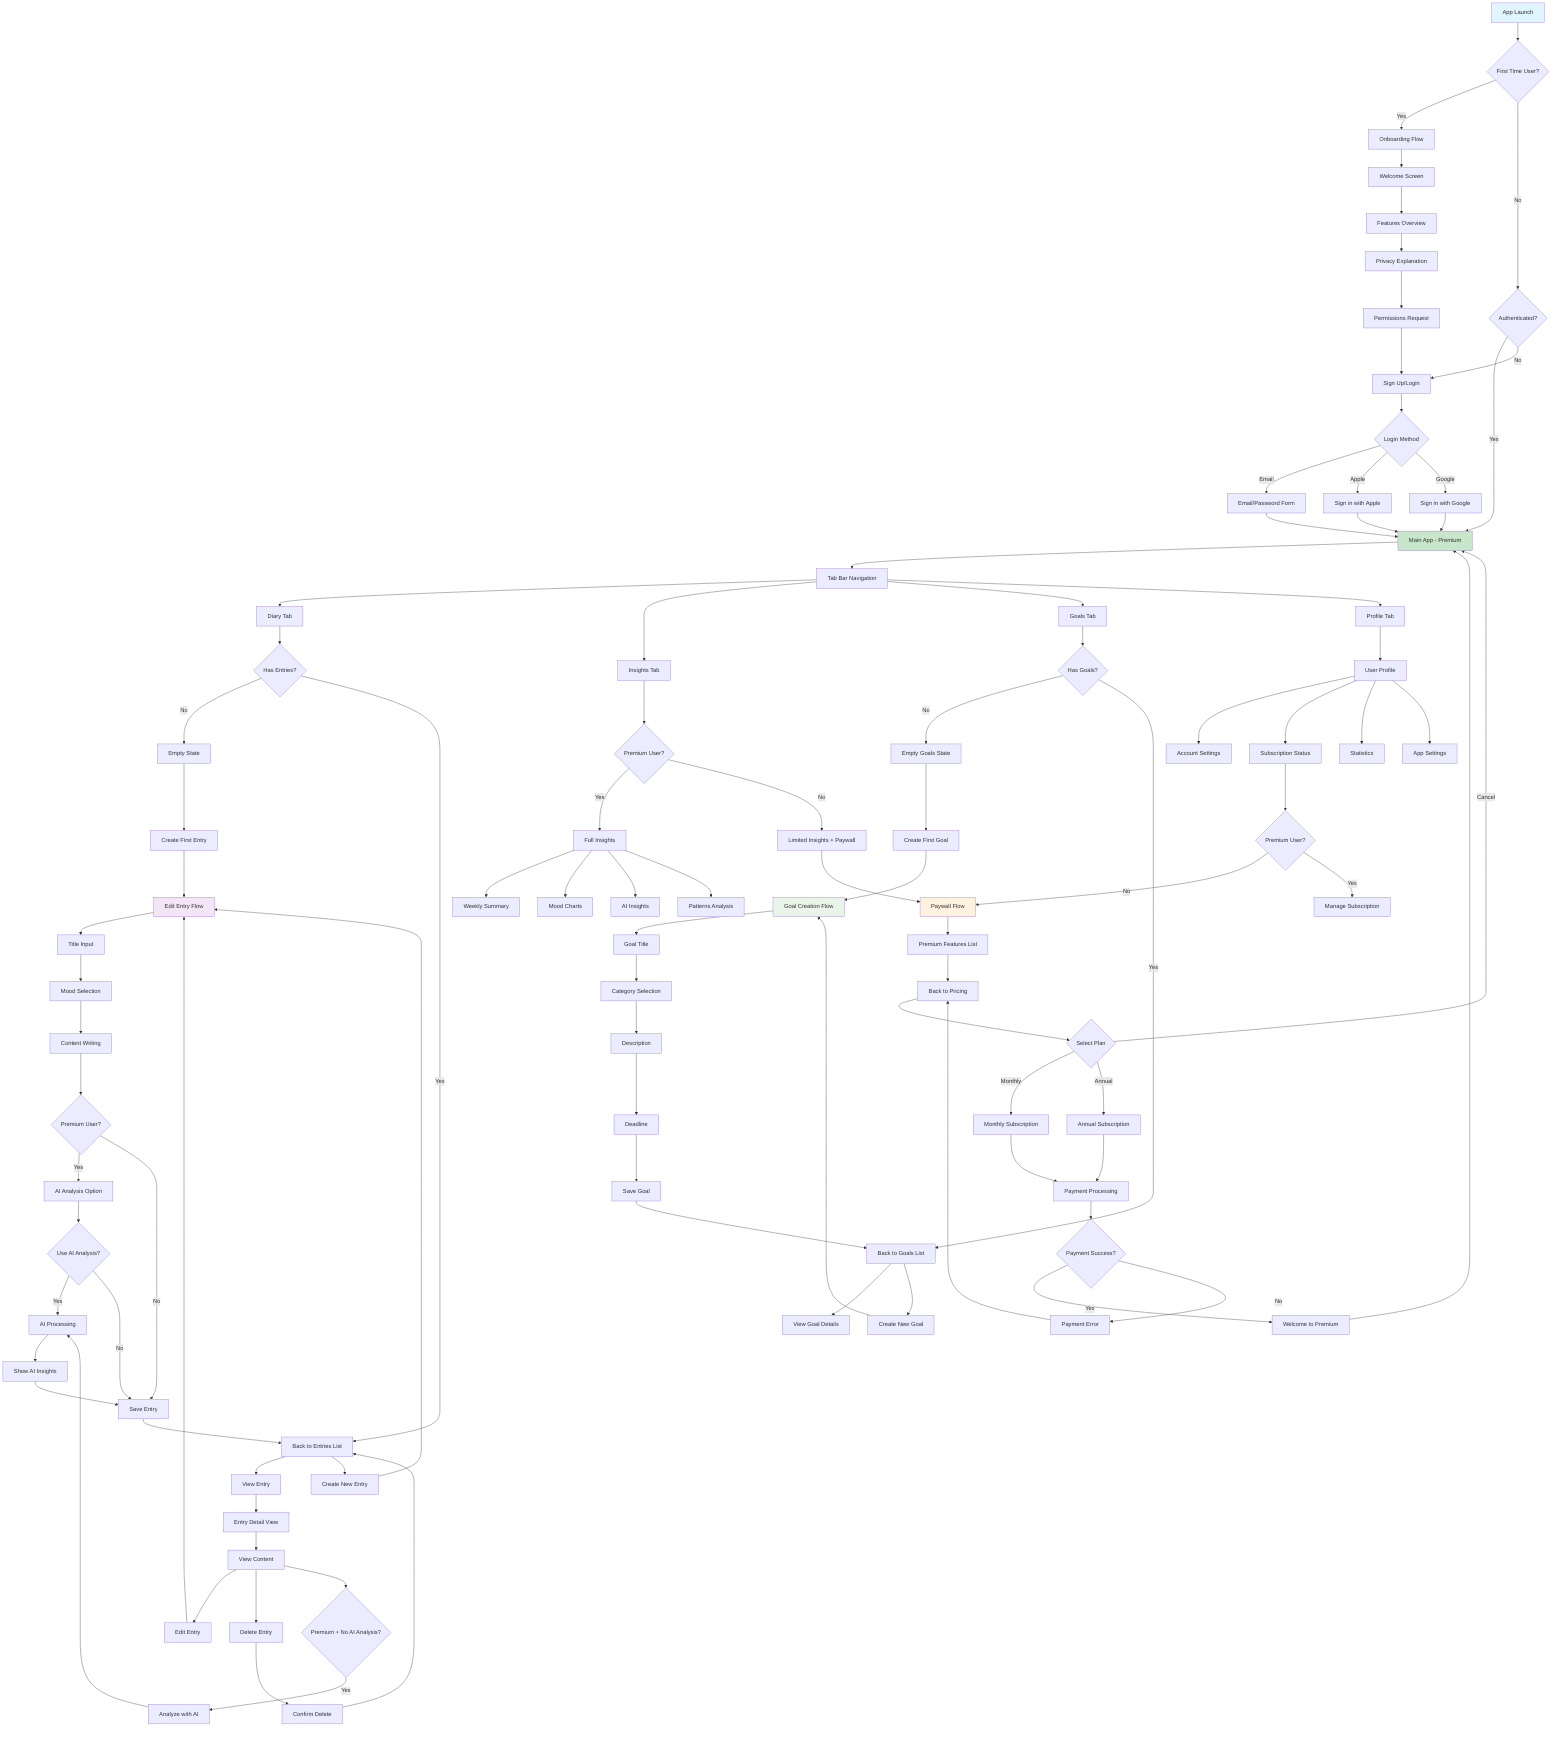 graph TD
    A[App Launch] --> B{First Time User?}
    
    B -->|Yes| C[Onboarding Flow]
    B -->|No| D{Authenticated?}
    
    C --> C1[Welcome Screen]
    C1 --> C2[Features Overview]
    C2 --> C3[Privacy Explanation]
    C3 --> C4[Permissions Request]
    C4 --> E[Sign Up/Login]
    
    D -->|Yes| F[Main App]
    D -->|No| E[Sign Up/Login]
    
    E --> E1{Login Method}
    E1 -->|Email| E2[Email/Password Form]
    E1 -->|Apple| E3[Sign in with Apple]
    E1 -->|Google| E4[Sign in with Google]
    
    E2 --> F[Main App]
    E3 --> F[Main App]
    E4 --> F[Main App]
    
    F --> G[Tab Bar Navigation]
    
    G --> H[Diary Tab]
    G --> I[Insights Tab]
    G --> J[Goals Tab]
    G --> K[Profile Tab]
    
    H --> H1{Has Entries?}
    H1 -->|No| H2[Empty State]
    H1 -->|Yes| H3[Entries List]
    
    H2 --> H4[Create First Entry]
    H3 --> H5[View Entry]
    H3 --> H6[Create New Entry]
    
    H4 --> L[Entry Creation Flow]
    H6 --> L[Entry Creation Flow]
    
    L --> L1[Title Input]
    L1 --> L2[Mood Selection]
    L2 --> L3[Content Writing]
    L3 --> L4{Premium User?}
    
    L4 -->|Yes| L5[AI Analysis Option]
    L4 -->|No| L6[Save Entry]
    
    L5 --> L7{Use AI Analysis?}
    L7 -->|Yes| L8[AI Processing]
    L7 -->|No| L6[Save Entry]
    
    L8 --> L9[Show AI Insights]
    L9 --> L6[Save Entry]
    
    L6 --> H3[Back to Entries List]
    
    I --> I1{Premium User?}
    I1 -->|Yes| I2[Full Insights]
    I1 -->|No| I3[Limited Insights + Paywall]
    
    I2 --> I4[Weekly Summary]
    I2 --> I5[Mood Charts]
    I2 --> I6[AI Insights]
    I2 --> I7[Patterns Analysis]
    
    I3 --> M[Paywall Flow]
    
    J --> J1{Has Goals?}
    J1 -->|No| J2[Empty Goals State]
    J1 -->|Yes| J3[Goals List]
    
    J2 --> J4[Create First Goal]
    J3 --> J5[View Goal Details]
    J3 --> J6[Create New Goal]
    
    J4 --> N[Goal Creation Flow]
    J6 --> N[Goal Creation Flow]
    
    N --> N1[Goal Title]
    N1 --> N2[Category Selection]
    N2 --> N3[Description]
    N3 --> N4[Deadline]
    N4 --> N5[Save Goal]
    N5 --> J3[Back to Goals List]
    
    K --> K1[User Profile]
    K1 --> K2[Account Settings]
    K1 --> K3[Subscription Status]
    K1 --> K4[Statistics]
    K1 --> K5[App Settings]
    
    K3 --> K6{Premium User?}
    K6 -->|No| M[Paywall Flow]
    K6 -->|Yes| K7[Manage Subscription]
    
    M --> M1[Premium Features List]
    M1 --> M2[Pricing Plans]
    M2 --> M3{Select Plan}
    
    M3 -->|Monthly| M4[Monthly Subscription]
    M3 -->|Annual| M5[Annual Subscription]
    M3 -->|Cancel| F[Back to Main App]
    
    M4 --> M6[Payment Processing]
    M5 --> M6[Payment Processing]
    
    M6 --> M7{Payment Success?}
    M7 -->|Yes| M8[Welcome to Premium]
    M7 -->|No| M9[Payment Error]
    
    M8 --> F[Main App - Premium]
    M9 --> M2[Back to Pricing]
    
    H5 --> O[Entry Detail View]
    O --> O1[View Content]
    O1 --> O2[Edit Entry]
    O1 --> O3[Delete Entry]
    O1 --> O4{Premium + No AI Analysis?}
    
    O4 -->|Yes| O5[Analyze with AI]
    O5 --> L8[AI Processing]
    
    O2 --> L[Edit Entry Flow]
    O3 --> P[Confirm Delete]
    P --> H3[Back to Entries List]
    
    style A fill:#e1f5fe
    style F fill:#c8e6c9
    style M fill:#fff3e0
    style L fill:#f3e5f5
    style N fill:#e8f5e8